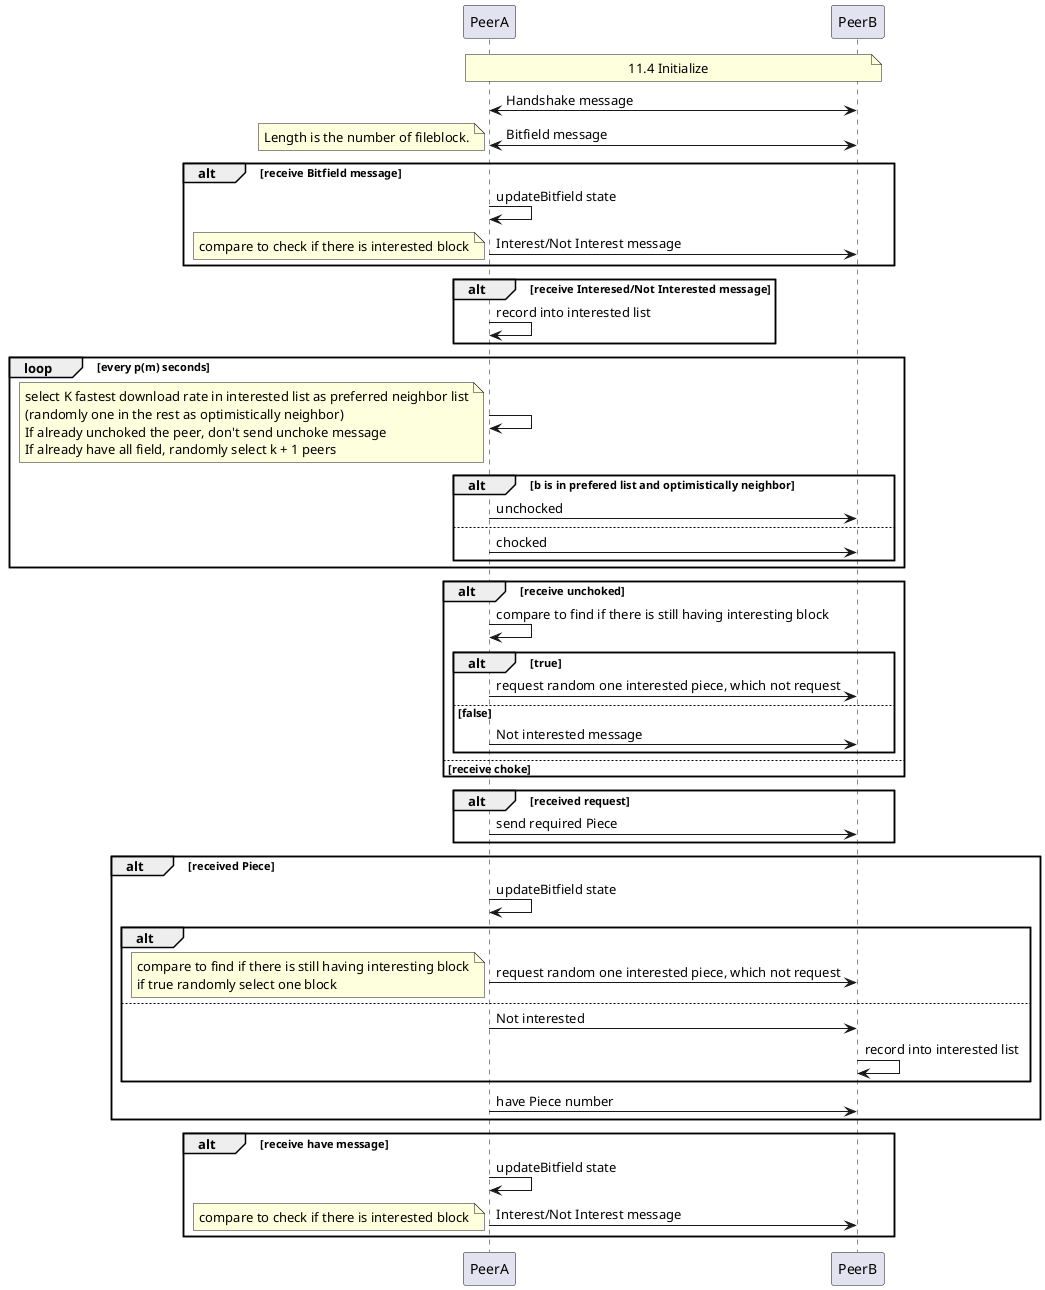 @startuml
participant PeerA as a
participant PeerB as b

note over a, b
	11.4 Initialize
end note

a <-> b: Handshake message
a <-> b: Bitfield message
alt receive Bitfield message
	
	note left
	Length is the number of fileblock.
	end note

	
	a -> a: updateBitfield state
	
	a -> b: Interest/Not Interest message
	note left
	compare to check if there is interested block
	end note
end alt

alt receive Interesed/Not Interested message
	a -> a: record into interested list
end alt

loop every p(m) seconds
	a -> a: 
	note left
	select K fastest download rate in interested list as preferred neighbor list
	(randomly one in the rest as optimistically neighbor)
	If already unchoked the peer, don't send unchoke message
	If already have all field, randomly select k + 1 peers
	end note
	
	alt b is in prefered list and optimistically neighbor
		a -> b: unchocked
	else
		a -> b: chocked
	end alt

end loop


alt receive unchoked
	
	a -> a: compare to find if there is still having interesting block
	alt true
		a -> b: request random one interested piece, which not request
	else false
		a -> b: Not interested message
	
	end alt
	
	
else receive choke
end alt

alt received request
	 a -> b: send required Piece
	 
end alt

alt received Piece
	a -> a: updateBitfield state
	
	alt
		a -> b: request random one interested piece, which not request
		note left
		compare to find if there is still having interesting block
		if true randomly select one block
		end note
	else
		a -> b: Not interested
		b -> b: record into interested list
	end alt

	a -> b: have Piece number
	
end alt

alt receive have message
	a -> a: updateBitfield state
	a -> b: Interest/Not Interest message
	note left
	compare to check if there is interested block
	end note
end alt


@enduml

